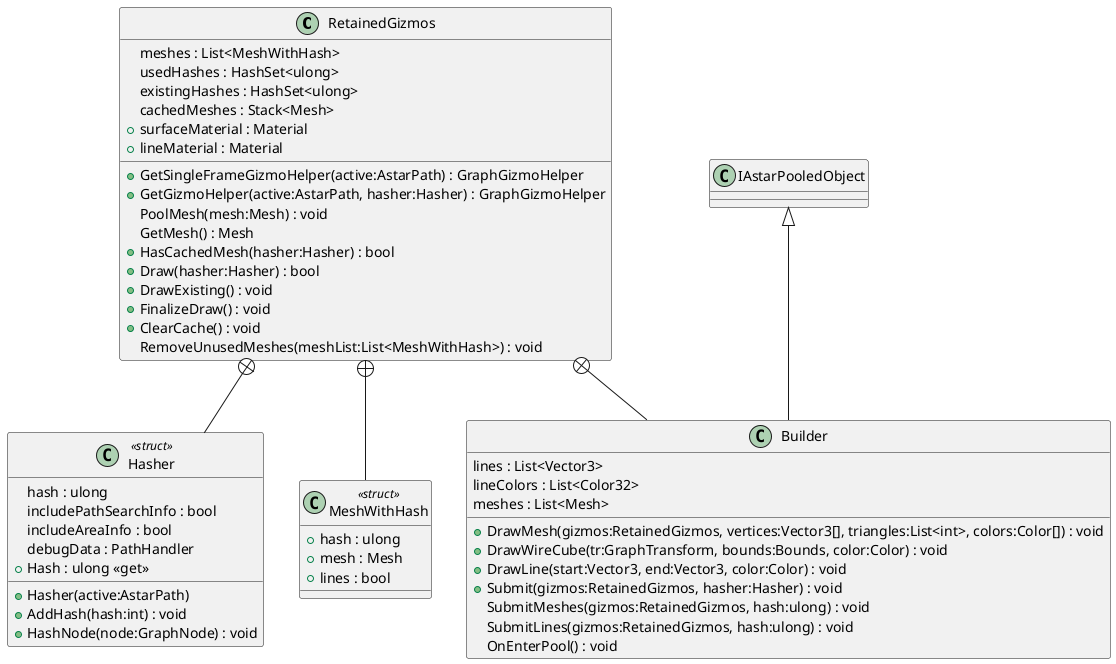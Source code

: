 @startuml
class RetainedGizmos {
    meshes : List<MeshWithHash>
    usedHashes : HashSet<ulong>
    existingHashes : HashSet<ulong>
    cachedMeshes : Stack<Mesh>
    + GetSingleFrameGizmoHelper(active:AstarPath) : GraphGizmoHelper
    + GetGizmoHelper(active:AstarPath, hasher:Hasher) : GraphGizmoHelper
    PoolMesh(mesh:Mesh) : void
    GetMesh() : Mesh
    + surfaceMaterial : Material
    + lineMaterial : Material
    + HasCachedMesh(hasher:Hasher) : bool
    + Draw(hasher:Hasher) : bool
    + DrawExisting() : void
    + FinalizeDraw() : void
    + ClearCache() : void
    RemoveUnusedMeshes(meshList:List<MeshWithHash>) : void
}
class Hasher <<struct>> {
    hash : ulong
    includePathSearchInfo : bool
    includeAreaInfo : bool
    debugData : PathHandler
    + Hasher(active:AstarPath)
    + AddHash(hash:int) : void
    + HashNode(node:GraphNode) : void
    + Hash : ulong <<get>>
}
class Builder {
    lines : List<Vector3>
    lineColors : List<Color32>
    meshes : List<Mesh>
    + DrawMesh(gizmos:RetainedGizmos, vertices:Vector3[], triangles:List<int>, colors:Color[]) : void
    + DrawWireCube(tr:GraphTransform, bounds:Bounds, color:Color) : void
    + DrawLine(start:Vector3, end:Vector3, color:Color) : void
    + Submit(gizmos:RetainedGizmos, hasher:Hasher) : void
    SubmitMeshes(gizmos:RetainedGizmos, hash:ulong) : void
    SubmitLines(gizmos:RetainedGizmos, hash:ulong) : void
    OnEnterPool() : void
}
class MeshWithHash <<struct>> {
    + hash : ulong
    + mesh : Mesh
    + lines : bool
}
RetainedGizmos +-- Hasher
RetainedGizmos +-- Builder
IAstarPooledObject <|-- Builder
RetainedGizmos +-- MeshWithHash
@enduml

